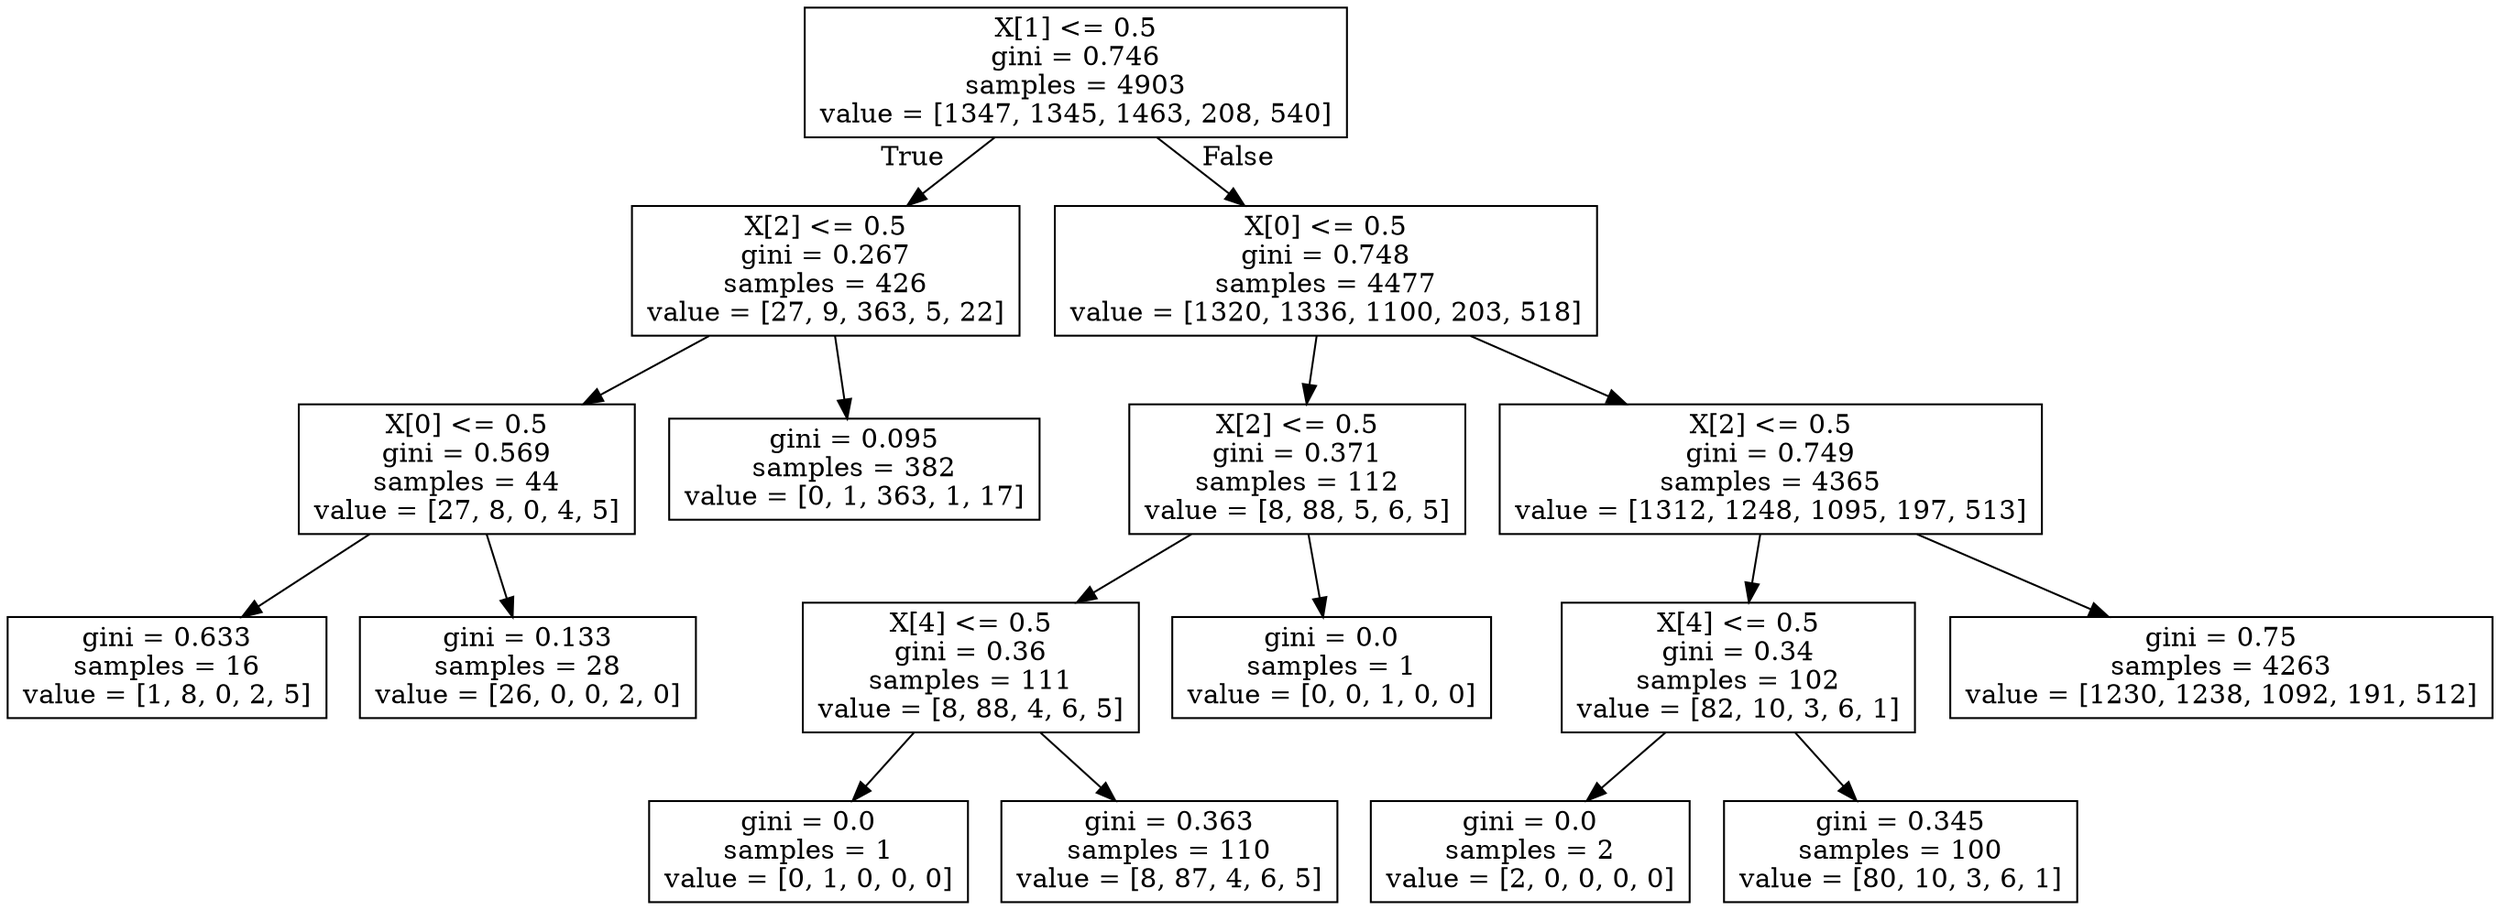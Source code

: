 digraph Tree {
node [shape=box] ;
0 [label="X[1] <= 0.5\ngini = 0.746\nsamples = 4903\nvalue = [1347, 1345, 1463, 208, 540]"] ;
1 [label="X[2] <= 0.5\ngini = 0.267\nsamples = 426\nvalue = [27, 9, 363, 5, 22]"] ;
0 -> 1 [labeldistance=2.5, labelangle=45, headlabel="True"] ;
2 [label="X[0] <= 0.5\ngini = 0.569\nsamples = 44\nvalue = [27, 8, 0, 4, 5]"] ;
1 -> 2 ;
3 [label="gini = 0.633\nsamples = 16\nvalue = [1, 8, 0, 2, 5]"] ;
2 -> 3 ;
4 [label="gini = 0.133\nsamples = 28\nvalue = [26, 0, 0, 2, 0]"] ;
2 -> 4 ;
5 [label="gini = 0.095\nsamples = 382\nvalue = [0, 1, 363, 1, 17]"] ;
1 -> 5 ;
6 [label="X[0] <= 0.5\ngini = 0.748\nsamples = 4477\nvalue = [1320, 1336, 1100, 203, 518]"] ;
0 -> 6 [labeldistance=2.5, labelangle=-45, headlabel="False"] ;
7 [label="X[2] <= 0.5\ngini = 0.371\nsamples = 112\nvalue = [8, 88, 5, 6, 5]"] ;
6 -> 7 ;
8 [label="X[4] <= 0.5\ngini = 0.36\nsamples = 111\nvalue = [8, 88, 4, 6, 5]"] ;
7 -> 8 ;
9 [label="gini = 0.0\nsamples = 1\nvalue = [0, 1, 0, 0, 0]"] ;
8 -> 9 ;
10 [label="gini = 0.363\nsamples = 110\nvalue = [8, 87, 4, 6, 5]"] ;
8 -> 10 ;
11 [label="gini = 0.0\nsamples = 1\nvalue = [0, 0, 1, 0, 0]"] ;
7 -> 11 ;
12 [label="X[2] <= 0.5\ngini = 0.749\nsamples = 4365\nvalue = [1312, 1248, 1095, 197, 513]"] ;
6 -> 12 ;
13 [label="X[4] <= 0.5\ngini = 0.34\nsamples = 102\nvalue = [82, 10, 3, 6, 1]"] ;
12 -> 13 ;
14 [label="gini = 0.0\nsamples = 2\nvalue = [2, 0, 0, 0, 0]"] ;
13 -> 14 ;
15 [label="gini = 0.345\nsamples = 100\nvalue = [80, 10, 3, 6, 1]"] ;
13 -> 15 ;
16 [label="gini = 0.75\nsamples = 4263\nvalue = [1230, 1238, 1092, 191, 512]"] ;
12 -> 16 ;
}